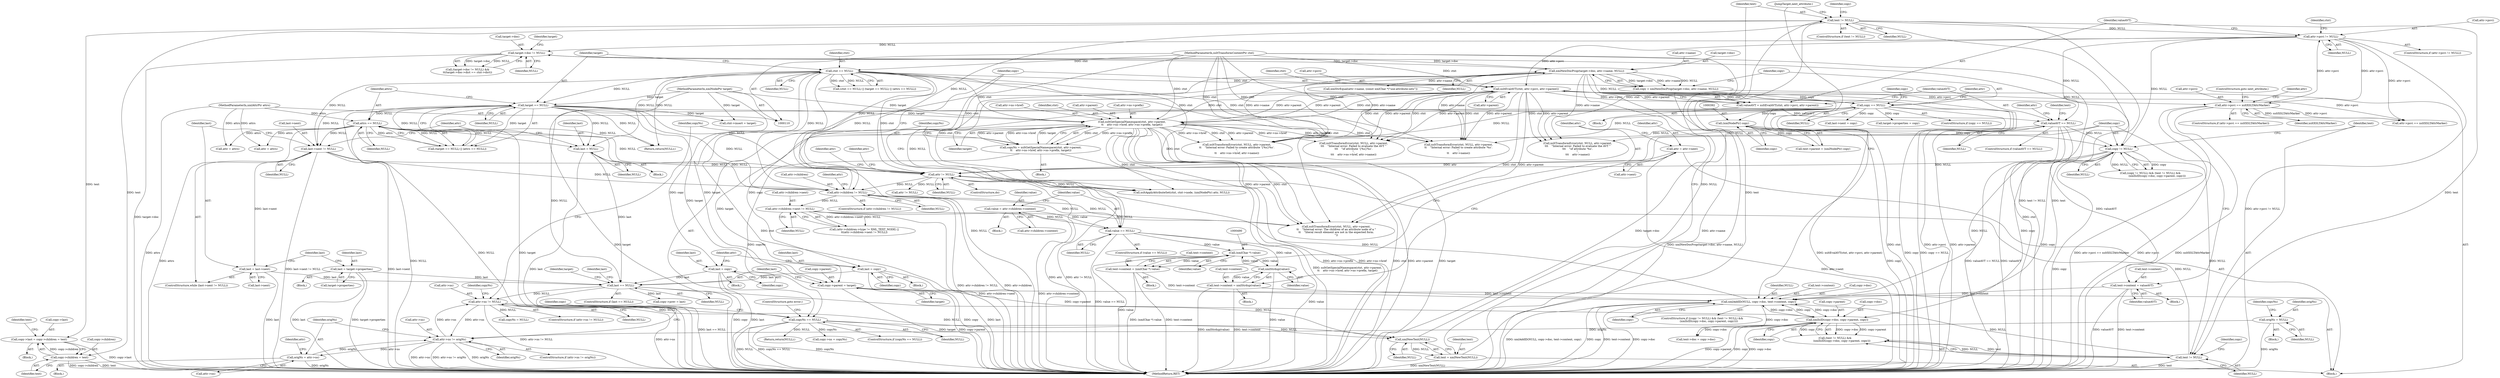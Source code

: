 digraph "0_Chrome_2de493f4a1d48952e09230a0c32ccbd45db973b2@API" {
"1000378" [label="(Call,copy->last = copy->children = text)"];
"1000382" [label="(Call,copy->children = text)"];
"1000374" [label="(Call,text != NULL)"];
"1000369" [label="(Call,text = xmlNewText(NULL))"];
"1000371" [label="(Call,xmlNewText(NULL))"];
"1000291" [label="(Call,last == NULL)"];
"1000177" [label="(Call,last = NULL)"];
"1000139" [label="(Call,attrs == NULL)"];
"1000113" [label="(MethodParameterIn,xmlAttrPtr attrs)"];
"1000136" [label="(Call,target == NULL)"];
"1000112" [label="(MethodParameterIn,xmlNodePtr target)"];
"1000132" [label="(Call,ctxt == NULL)"];
"1000111" [label="(MethodParameterIn,xsltTransformContextPtr ctxt)"];
"1000315" [label="(Call,last = copy)"];
"1000248" [label="(Call,copy == NULL)"];
"1000237" [label="(Call,copy = xmlNewDocProp(target->doc, attr->name, NULL))"];
"1000239" [label="(Call,xmlNewDocProp(target->doc, attr->name, NULL))"];
"1000470" [label="(Call,target->doc != NULL)"];
"1000402" [label="(Call,attr->psvi != NULL)"];
"1000186" [label="(Call,attr->psvi == xsltXSLTAttrMarker)"];
"1000410" [label="(Call,xsltEvalAVT(ctxt, attr->psvi, attr->parent))"];
"1000339" [label="(Call,xsltGetSpecialNamespace(ctxt, attr->parent,\n\t\t    attr->ns->href, attr->ns->prefix, target))"];
"1000233" [label="(Call,value == NULL)"];
"1000225" [label="(Call,value = attr->children->content)"];
"1000209" [label="(Call,attr->children->next != NULL)"];
"1000194" [label="(Call,attr->children != NULL)"];
"1000165" [label="(Call,last->next != NULL)"];
"1000532" [label="(Call,attr != NULL)"];
"1000527" [label="(Call,attr = attr->next)"];
"1000517" [label="(Call,xmlAddID(NULL, copy->doc, text->content, copy))"];
"1000502" [label="(Call,copy != NULL)"];
"1000391" [label="(Call,(xmlNodePtr) copy)"];
"1000419" [label="(Call,valueAVT == NULL)"];
"1000408" [label="(Call,valueAVT = xsltEvalAVT(ctxt, attr->psvi, attr->parent))"];
"1000506" [label="(Call,text != NULL)"];
"1000509" [label="(Call,xmlIsID(copy->doc, copy->parent, copy))"];
"1000285" [label="(Call,copy->parent = target)"];
"1000485" [label="(Call,text->content = (xmlChar *) value)"];
"1000489" [label="(Call,(xmlChar *) value)"];
"1000498" [label="(Call,xmlStrdup(value))"];
"1000458" [label="(Call,text->content = valueAVT)"];
"1000494" [label="(Call,text->content = xmlStrdup(value))"];
"1000159" [label="(Call,last = target->properties)"];
"1000300" [label="(Call,last = copy)"];
"1000170" [label="(Call,last = last->next)"];
"1000356" [label="(Call,copyNs == NULL)"];
"1000337" [label="(Call,copyNs = xsltGetSpecialNamespace(ctxt, attr->parent,\n\t\t    attr->ns->href, attr->ns->prefix, target))"];
"1000331" [label="(Call,attr->ns != NULL)"];
"1000319" [label="(Call,attr->ns != origNs)"];
"1000325" [label="(Call,origNs = attr->ns)"];
"1000121" [label="(Call,origNs = NULL)"];
"1000292" [label="(Identifier,last)"];
"1000509" [label="(Call,xmlIsID(copy->doc, copy->parent, copy))"];
"1000326" [label="(Identifier,origNs)"];
"1000467" [label="(Identifier,ctxt)"];
"1000486" [label="(Call,text->content)"];
"1000445" [label="(Call,xsltTransformError(ctxt, NULL, attr->parent,\n\t\t\t    \"Internal error: Failed to evaluate the AVT \"\n\t\t\t    \"of attribute '%s'.\n\",\n\t\t\t    attr->name))"];
"1000243" [label="(Call,attr->name)"];
"1000315" [label="(Call,last = copy)"];
"1000349" [label="(Call,attr->ns->prefix)"];
"1000462" [label="(Identifier,valueAVT)"];
"1000362" [label="(Identifier,copyNs)"];
"1000186" [label="(Call,attr->psvi == xsltXSLTAttrMarker)"];
"1000257" [label="(Call,xsltTransformError(ctxt, NULL, attr->parent,\n\t\t    \"Internal error: Failed to create attribute '{%s}%s'.\n\",\n\t\t    attr->ns->href, attr->name))"];
"1000232" [label="(ControlStructure,if (value == NULL))"];
"1000522" [label="(Call,text->content)"];
"1000137" [label="(Identifier,target)"];
"1000386" [label="(Identifier,text)"];
"1000373" [label="(ControlStructure,if (text != NULL))"];
"1000380" [label="(Identifier,copy)"];
"1000498" [label="(Call,xmlStrdup(value))"];
"1000301" [label="(Identifier,last)"];
"1000141" [label="(Identifier,NULL)"];
"1000505" [label="(Call,(text != NULL) &&\n                (xmlIsID(copy->doc, copy->parent, copy)))"];
"1000181" [label="(Identifier,attr)"];
"1000210" [label="(Call,attr->children->next)"];
"1000290" [label="(ControlStructure,if (last == NULL))"];
"1000494" [label="(Call,text->content = xmlStrdup(value))"];
"1000460" [label="(Identifier,text)"];
"1000511" [label="(Identifier,copy)"];
"1000178" [label="(Identifier,last)"];
"1000402" [label="(Call,attr->psvi != NULL)"];
"1000217" [label="(Call,xsltTransformError(ctxt, NULL, attr->parent,\n\t\t    \"Internal error: The children of an attribute node of a \"\n\t\t    \"literal result element are not in the expected form.\n\"))"];
"1000410" [label="(Call,xsltEvalAVT(ctxt, attr->psvi, attr->parent))"];
"1000240" [label="(Call,target->doc)"];
"1000344" [label="(Call,attr->ns->href)"];
"1000304" [label="(Block,)"];
"1000470" [label="(Call,target->doc != NULL)"];
"1000233" [label="(Call,value == NULL)"];
"1000587" [label="(Return,return(NULL);)"];
"1000195" [label="(Call,attr->children)"];
"1000179" [label="(Identifier,NULL)"];
"1000533" [label="(Identifier,attr)"];
"1000176" [label="(Block,)"];
"1000510" [label="(Call,copy->doc)"];
"1000170" [label="(Call,last = last->next)"];
"1000132" [label="(Call,ctxt == NULL)"];
"1000114" [label="(Block,)"];
"1000234" [label="(Identifier,value)"];
"1000356" [label="(Call,copyNs == NULL)"];
"1000209" [label="(Call,attr->children->next != NULL)"];
"1000484" [label="(Block,)"];
"1000379" [label="(Call,copy->last)"];
"1000123" [label="(Identifier,NULL)"];
"1000227" [label="(Call,attr->children->content)"];
"1000325" [label="(Call,origNs = attr->ns)"];
"1000126" [label="(Identifier,copyNs)"];
"1000503" [label="(Identifier,copy)"];
"1000287" [label="(Identifier,copy)"];
"1000321" [label="(Identifier,attr)"];
"1000319" [label="(Call,attr->ns != origNs)"];
"1000247" [label="(ControlStructure,if (copy == NULL))"];
"1000495" [label="(Call,text->content)"];
"1000401" [label="(ControlStructure,if (attr->psvi != NULL))"];
"1000335" [label="(Identifier,NULL)"];
"1000177" [label="(Call,last = NULL)"];
"1000297" [label="(Identifier,target)"];
"1000371" [label="(Call,xmlNewText(NULL))"];
"1000291" [label="(Call,last == NULL)"];
"1000331" [label="(Call,attr->ns != NULL)"];
"1000215" [label="(Identifier,NULL)"];
"1000513" [label="(Call,copy->parent)"];
"1000167" [label="(Identifier,last)"];
"1000205" [label="(Identifier,attr)"];
"1000248" [label="(Call,copy == NULL)"];
"1000458" [label="(Call,text->content = valueAVT)"];
"1000171" [label="(Identifier,last)"];
"1000527" [label="(Call,attr = attr->next)"];
"1000323" [label="(Identifier,origNs)"];
"1000340" [label="(Identifier,ctxt)"];
"1000161" [label="(Call,target->properties)"];
"1000142" [label="(Return,return(NULL);)"];
"1000406" [label="(Identifier,NULL)"];
"1000164" [label="(ControlStructure,while (last->next != NULL))"];
"1000457" [label="(Block,)"];
"1000136" [label="(Call,target == NULL)"];
"1000160" [label="(Identifier,last)"];
"1000542" [label="(Call,attr->psvi == xsltXSLTAttrMarker)"];
"1000169" [label="(Identifier,NULL)"];
"1000375" [label="(Identifier,text)"];
"1000341" [label="(Call,attr->parent)"];
"1000489" [label="(Call,(xmlChar *) value)"];
"1000407" [label="(Block,)"];
"1000428" [label="(Call,xsltTransformError(ctxt, NULL, attr->parent,\n\t\t\t    \"Internal error: Failed to evaluate the AVT \"\n\t\t\t    \"of attribute '{%s}%s'.\n\",\n\t\t\t    attr->ns->href, attr->name))"];
"1000149" [label="(Call,ctxt->insert = target)"];
"1000383" [label="(Call,copy->children)"];
"1000226" [label="(Identifier,value)"];
"1000547" [label="(Call,xmlStrEqual(attr->name, (const xmlChar *)\"use-attribute-sets\"))"];
"1000192" [label="(ControlStructure,goto next_attribute;)"];
"1000361" [label="(Call,copyNs = NULL)"];
"1000378" [label="(Call,copy->last = copy->children = text)"];
"1000310" [label="(Call,copy->prev = last)"];
"1000425" [label="(Identifier,attr)"];
"1000318" [label="(ControlStructure,if (attr->ns != origNs))"];
"1000285" [label="(Call,copy->parent = target)"];
"1000387" [label="(Call,text->parent = (xmlNodePtr) copy)"];
"1000370" [label="(Identifier,text)"];
"1000250" [label="(Identifier,NULL)"];
"1000330" [label="(ControlStructure,if (attr->ns != NULL))"];
"1000491" [label="(Identifier,value)"];
"1000122" [label="(Identifier,origNs)"];
"1000294" [label="(Block,)"];
"1000366" [label="(Identifier,copy)"];
"1000372" [label="(Identifier,NULL)"];
"1000249" [label="(Identifier,copy)"];
"1000517" [label="(Call,xmlAddID(NULL, copy->doc, text->content, copy))"];
"1000111" [label="(MethodParameterIn,xsltTransformContextPtr ctxt)"];
"1000485" [label="(Call,text->content = (xmlChar *) value)"];
"1000529" [label="(Call,attr->next)"];
"1000535" [label="(Call,attr = attrs)"];
"1000305" [label="(Call,last->next = copy)"];
"1000190" [label="(Identifier,xsltXSLTAttrMarker)"];
"1000474" [label="(Identifier,NULL)"];
"1000359" [label="(ControlStructure,goto error;)"];
"1000337" [label="(Call,copyNs = xsltGetSpecialNamespace(ctxt, attr->parent,\n\t\t    attr->ns->href, attr->ns->prefix, target))"];
"1000536" [label="(Identifier,attr)"];
"1000354" [label="(Identifier,target)"];
"1000289" [label="(Identifier,target)"];
"1000409" [label="(Identifier,valueAVT)"];
"1000376" [label="(Identifier,NULL)"];
"1000183" [label="(ControlStructure,do)"];
"1000393" [label="(Identifier,copy)"];
"1000300" [label="(Call,last = copy)"];
"1000133" [label="(Identifier,ctxt)"];
"1000320" [label="(Call,attr->ns)"];
"1000131" [label="(Call,(ctxt == NULL) || (target == NULL) || (attrs == NULL))"];
"1000421" [label="(Identifier,NULL)"];
"1000532" [label="(Call,attr != NULL)"];
"1000338" [label="(Identifier,copyNs)"];
"1000507" [label="(Identifier,text)"];
"1000525" [label="(Identifier,copy)"];
"1000358" [label="(Identifier,NULL)"];
"1000134" [label="(Identifier,NULL)"];
"1000274" [label="(Call,xsltTransformError(ctxt, NULL, attr->parent,\n\t\t    \"Internal error: Failed to create attribute '%s'.\n\",\n\t\t    attr->name))"];
"1000408" [label="(Call,valueAVT = xsltEvalAVT(ctxt, attr->psvi, attr->parent))"];
"1000420" [label="(Identifier,valueAVT)"];
"1000516" [label="(Identifier,copy)"];
"1000317" [label="(Identifier,copy)"];
"1000336" [label="(Block,)"];
"1000394" [label="(Call,text->doc = copy->doc)"];
"1000158" [label="(Block,)"];
"1000403" [label="(Call,attr->psvi)"];
"1000389" [label="(Identifier,text)"];
"1000121" [label="(Call,origNs = NULL)"];
"1000519" [label="(Call,copy->doc)"];
"1000569" [label="(Call,attr != NULL)"];
"1000369" [label="(Call,text = xmlNewText(NULL))"];
"1000254" [label="(Identifier,attr)"];
"1000364" [label="(Call,copy->ns = copyNs)"];
"1000324" [label="(Block,)"];
"1000327" [label="(Call,attr->ns)"];
"1000139" [label="(Call,attrs == NULL)"];
"1000166" [label="(Call,last->next)"];
"1000188" [label="(Identifier,attr)"];
"1000382" [label="(Call,copy->children = text)"];
"1000307" [label="(Identifier,last)"];
"1000198" [label="(Identifier,NULL)"];
"1000196" [label="(Identifier,attr)"];
"1000355" [label="(ControlStructure,if (copyNs == NULL))"];
"1000374" [label="(Call,text != NULL)"];
"1000526" [label="(JumpTarget,next_attribute:)"];
"1000316" [label="(Identifier,last)"];
"1000500" [label="(ControlStructure,if ((copy != NULL) && (text != NULL) &&\n                (xmlIsID(copy->doc, copy->parent, copy))))"];
"1000246" [label="(Identifier,NULL)"];
"1000411" [label="(Identifier,ctxt)"];
"1000194" [label="(Call,attr->children != NULL)"];
"1000478" [label="(Identifier,target)"];
"1000332" [label="(Call,attr->ns)"];
"1000180" [label="(Call,attr = attrs)"];
"1000225" [label="(Call,value = attr->children->content)"];
"1000518" [label="(Identifier,NULL)"];
"1000295" [label="(Call,target->properties = copy)"];
"1000502" [label="(Call,copy != NULL)"];
"1000140" [label="(Identifier,attrs)"];
"1000499" [label="(Identifier,value)"];
"1000165" [label="(Call,last->next != NULL)"];
"1000286" [label="(Call,copy->parent)"];
"1000113" [label="(MethodParameterIn,xmlAttrPtr attrs)"];
"1000471" [label="(Call,target->doc)"];
"1000184" [label="(Block,)"];
"1000504" [label="(Identifier,NULL)"];
"1000418" [label="(ControlStructure,if (valueAVT == NULL))"];
"1000589" [label="(MethodReturn,RET)"];
"1000135" [label="(Call,(target == NULL) || (attrs == NULL))"];
"1000138" [label="(Identifier,NULL)"];
"1000391" [label="(Call,(xmlNodePtr) copy)"];
"1000501" [label="(Call,(copy != NULL) && (text != NULL) &&\n                (xmlIsID(copy->doc, copy->parent, copy)))"];
"1000419" [label="(Call,valueAVT == NULL)"];
"1000237" [label="(Call,copy = xmlNewDocProp(target->doc, attr->name, NULL))"];
"1000508" [label="(Identifier,NULL)"];
"1000159" [label="(Call,last = target->properties)"];
"1000187" [label="(Call,attr->psvi)"];
"1000506" [label="(Call,text != NULL)"];
"1000377" [label="(Block,)"];
"1000293" [label="(Identifier,NULL)"];
"1000112" [label="(MethodParameterIn,xmlNodePtr target)"];
"1000235" [label="(Identifier,NULL)"];
"1000493" [label="(Block,)"];
"1000238" [label="(Identifier,copy)"];
"1000201" [label="(Call,(attr->children->type != XML_TEXT_NODE) ||\n\t\t(attr->children->next != NULL))"];
"1000528" [label="(Identifier,attr)"];
"1000412" [label="(Call,attr->psvi)"];
"1000469" [label="(Call,(target->doc != NULL) &&\n\t\t(target->doc->dict == ctxt->dict))"];
"1000357" [label="(Identifier,copyNs)"];
"1000333" [label="(Identifier,attr)"];
"1000339" [label="(Call,xsltGetSpecialNamespace(ctxt, attr->parent,\n\t\t    attr->ns->href, attr->ns->prefix, target))"];
"1000415" [label="(Call,attr->parent)"];
"1000459" [label="(Call,text->content)"];
"1000172" [label="(Call,last->next)"];
"1000185" [label="(ControlStructure,if (attr->psvi == xsltXSLTAttrMarker))"];
"1000199" [label="(Block,)"];
"1000193" [label="(ControlStructure,if (attr->children != NULL))"];
"1000534" [label="(Identifier,NULL)"];
"1000302" [label="(Identifier,copy)"];
"1000239" [label="(Call,xmlNewDocProp(target->doc, attr->name, NULL))"];
"1000555" [label="(Call,xsltApplyAttributeSet(ctxt, ctxt->node, (xmlNodePtr) attr, NULL))"];
"1000378" -> "1000377"  [label="AST: "];
"1000378" -> "1000382"  [label="CFG: "];
"1000379" -> "1000378"  [label="AST: "];
"1000382" -> "1000378"  [label="AST: "];
"1000389" -> "1000378"  [label="CFG: "];
"1000378" -> "1000589"  [label="DDG: copy->last"];
"1000382" -> "1000378"  [label="DDG: copy->children"];
"1000374" -> "1000378"  [label="DDG: text"];
"1000382" -> "1000386"  [label="CFG: "];
"1000383" -> "1000382"  [label="AST: "];
"1000386" -> "1000382"  [label="AST: "];
"1000382" -> "1000589"  [label="DDG: copy->children"];
"1000382" -> "1000589"  [label="DDG: text"];
"1000374" -> "1000382"  [label="DDG: text"];
"1000374" -> "1000373"  [label="AST: "];
"1000374" -> "1000376"  [label="CFG: "];
"1000375" -> "1000374"  [label="AST: "];
"1000376" -> "1000374"  [label="AST: "];
"1000380" -> "1000374"  [label="CFG: "];
"1000526" -> "1000374"  [label="CFG: "];
"1000374" -> "1000589"  [label="DDG: text"];
"1000374" -> "1000589"  [label="DDG: text != NULL"];
"1000369" -> "1000374"  [label="DDG: text"];
"1000371" -> "1000374"  [label="DDG: NULL"];
"1000374" -> "1000402"  [label="DDG: NULL"];
"1000374" -> "1000506"  [label="DDG: text"];
"1000374" -> "1000532"  [label="DDG: NULL"];
"1000369" -> "1000184"  [label="AST: "];
"1000369" -> "1000371"  [label="CFG: "];
"1000370" -> "1000369"  [label="AST: "];
"1000371" -> "1000369"  [label="AST: "];
"1000375" -> "1000369"  [label="CFG: "];
"1000369" -> "1000589"  [label="DDG: xmlNewText(NULL)"];
"1000371" -> "1000369"  [label="DDG: NULL"];
"1000371" -> "1000372"  [label="CFG: "];
"1000372" -> "1000371"  [label="AST: "];
"1000291" -> "1000371"  [label="DDG: NULL"];
"1000356" -> "1000371"  [label="DDG: NULL"];
"1000331" -> "1000371"  [label="DDG: NULL"];
"1000291" -> "1000290"  [label="AST: "];
"1000291" -> "1000293"  [label="CFG: "];
"1000292" -> "1000291"  [label="AST: "];
"1000293" -> "1000291"  [label="AST: "];
"1000297" -> "1000291"  [label="CFG: "];
"1000307" -> "1000291"  [label="CFG: "];
"1000291" -> "1000589"  [label="DDG: last == NULL"];
"1000177" -> "1000291"  [label="DDG: last"];
"1000315" -> "1000291"  [label="DDG: last"];
"1000159" -> "1000291"  [label="DDG: last"];
"1000300" -> "1000291"  [label="DDG: last"];
"1000170" -> "1000291"  [label="DDG: last"];
"1000248" -> "1000291"  [label="DDG: NULL"];
"1000291" -> "1000310"  [label="DDG: last"];
"1000291" -> "1000331"  [label="DDG: NULL"];
"1000177" -> "1000176"  [label="AST: "];
"1000177" -> "1000179"  [label="CFG: "];
"1000178" -> "1000177"  [label="AST: "];
"1000179" -> "1000177"  [label="AST: "];
"1000181" -> "1000177"  [label="CFG: "];
"1000177" -> "1000589"  [label="DDG: last"];
"1000139" -> "1000177"  [label="DDG: NULL"];
"1000132" -> "1000177"  [label="DDG: NULL"];
"1000136" -> "1000177"  [label="DDG: NULL"];
"1000139" -> "1000135"  [label="AST: "];
"1000139" -> "1000141"  [label="CFG: "];
"1000140" -> "1000139"  [label="AST: "];
"1000141" -> "1000139"  [label="AST: "];
"1000135" -> "1000139"  [label="CFG: "];
"1000139" -> "1000589"  [label="DDG: NULL"];
"1000139" -> "1000589"  [label="DDG: attrs"];
"1000139" -> "1000135"  [label="DDG: attrs"];
"1000139" -> "1000135"  [label="DDG: NULL"];
"1000113" -> "1000139"  [label="DDG: attrs"];
"1000136" -> "1000139"  [label="DDG: NULL"];
"1000139" -> "1000142"  [label="DDG: NULL"];
"1000139" -> "1000165"  [label="DDG: NULL"];
"1000139" -> "1000180"  [label="DDG: attrs"];
"1000139" -> "1000194"  [label="DDG: NULL"];
"1000139" -> "1000532"  [label="DDG: NULL"];
"1000139" -> "1000535"  [label="DDG: attrs"];
"1000113" -> "1000110"  [label="AST: "];
"1000113" -> "1000589"  [label="DDG: attrs"];
"1000113" -> "1000180"  [label="DDG: attrs"];
"1000113" -> "1000535"  [label="DDG: attrs"];
"1000136" -> "1000135"  [label="AST: "];
"1000136" -> "1000138"  [label="CFG: "];
"1000137" -> "1000136"  [label="AST: "];
"1000138" -> "1000136"  [label="AST: "];
"1000140" -> "1000136"  [label="CFG: "];
"1000135" -> "1000136"  [label="CFG: "];
"1000136" -> "1000589"  [label="DDG: NULL"];
"1000136" -> "1000589"  [label="DDG: target"];
"1000136" -> "1000135"  [label="DDG: target"];
"1000136" -> "1000135"  [label="DDG: NULL"];
"1000112" -> "1000136"  [label="DDG: target"];
"1000132" -> "1000136"  [label="DDG: NULL"];
"1000136" -> "1000142"  [label="DDG: NULL"];
"1000136" -> "1000149"  [label="DDG: target"];
"1000136" -> "1000165"  [label="DDG: NULL"];
"1000136" -> "1000194"  [label="DDG: NULL"];
"1000136" -> "1000285"  [label="DDG: target"];
"1000136" -> "1000339"  [label="DDG: target"];
"1000136" -> "1000532"  [label="DDG: NULL"];
"1000112" -> "1000110"  [label="AST: "];
"1000112" -> "1000589"  [label="DDG: target"];
"1000112" -> "1000149"  [label="DDG: target"];
"1000112" -> "1000285"  [label="DDG: target"];
"1000112" -> "1000339"  [label="DDG: target"];
"1000132" -> "1000131"  [label="AST: "];
"1000132" -> "1000134"  [label="CFG: "];
"1000133" -> "1000132"  [label="AST: "];
"1000134" -> "1000132"  [label="AST: "];
"1000137" -> "1000132"  [label="CFG: "];
"1000131" -> "1000132"  [label="CFG: "];
"1000132" -> "1000589"  [label="DDG: NULL"];
"1000132" -> "1000589"  [label="DDG: ctxt"];
"1000132" -> "1000131"  [label="DDG: ctxt"];
"1000132" -> "1000131"  [label="DDG: NULL"];
"1000111" -> "1000132"  [label="DDG: ctxt"];
"1000132" -> "1000142"  [label="DDG: NULL"];
"1000132" -> "1000165"  [label="DDG: NULL"];
"1000132" -> "1000194"  [label="DDG: NULL"];
"1000132" -> "1000217"  [label="DDG: ctxt"];
"1000132" -> "1000257"  [label="DDG: ctxt"];
"1000132" -> "1000274"  [label="DDG: ctxt"];
"1000132" -> "1000339"  [label="DDG: ctxt"];
"1000132" -> "1000410"  [label="DDG: ctxt"];
"1000132" -> "1000532"  [label="DDG: NULL"];
"1000132" -> "1000555"  [label="DDG: ctxt"];
"1000111" -> "1000110"  [label="AST: "];
"1000111" -> "1000589"  [label="DDG: ctxt"];
"1000111" -> "1000217"  [label="DDG: ctxt"];
"1000111" -> "1000257"  [label="DDG: ctxt"];
"1000111" -> "1000274"  [label="DDG: ctxt"];
"1000111" -> "1000339"  [label="DDG: ctxt"];
"1000111" -> "1000410"  [label="DDG: ctxt"];
"1000111" -> "1000428"  [label="DDG: ctxt"];
"1000111" -> "1000445"  [label="DDG: ctxt"];
"1000111" -> "1000555"  [label="DDG: ctxt"];
"1000315" -> "1000304"  [label="AST: "];
"1000315" -> "1000317"  [label="CFG: "];
"1000316" -> "1000315"  [label="AST: "];
"1000317" -> "1000315"  [label="AST: "];
"1000321" -> "1000315"  [label="CFG: "];
"1000315" -> "1000589"  [label="DDG: last"];
"1000315" -> "1000589"  [label="DDG: copy"];
"1000248" -> "1000315"  [label="DDG: copy"];
"1000248" -> "1000247"  [label="AST: "];
"1000248" -> "1000250"  [label="CFG: "];
"1000249" -> "1000248"  [label="AST: "];
"1000250" -> "1000248"  [label="AST: "];
"1000254" -> "1000248"  [label="CFG: "];
"1000287" -> "1000248"  [label="CFG: "];
"1000248" -> "1000589"  [label="DDG: copy == NULL"];
"1000248" -> "1000589"  [label="DDG: copy"];
"1000237" -> "1000248"  [label="DDG: copy"];
"1000239" -> "1000248"  [label="DDG: NULL"];
"1000248" -> "1000257"  [label="DDG: NULL"];
"1000248" -> "1000274"  [label="DDG: NULL"];
"1000248" -> "1000295"  [label="DDG: copy"];
"1000248" -> "1000300"  [label="DDG: copy"];
"1000248" -> "1000305"  [label="DDG: copy"];
"1000248" -> "1000391"  [label="DDG: copy"];
"1000237" -> "1000184"  [label="AST: "];
"1000237" -> "1000239"  [label="CFG: "];
"1000238" -> "1000237"  [label="AST: "];
"1000239" -> "1000237"  [label="AST: "];
"1000249" -> "1000237"  [label="CFG: "];
"1000237" -> "1000589"  [label="DDG: xmlNewDocProp(target->doc, attr->name, NULL)"];
"1000239" -> "1000237"  [label="DDG: target->doc"];
"1000239" -> "1000237"  [label="DDG: attr->name"];
"1000239" -> "1000237"  [label="DDG: NULL"];
"1000239" -> "1000246"  [label="CFG: "];
"1000240" -> "1000239"  [label="AST: "];
"1000243" -> "1000239"  [label="AST: "];
"1000246" -> "1000239"  [label="AST: "];
"1000239" -> "1000589"  [label="DDG: target->doc"];
"1000239" -> "1000589"  [label="DDG: attr->name"];
"1000470" -> "1000239"  [label="DDG: target->doc"];
"1000233" -> "1000239"  [label="DDG: NULL"];
"1000194" -> "1000239"  [label="DDG: NULL"];
"1000239" -> "1000257"  [label="DDG: attr->name"];
"1000239" -> "1000274"  [label="DDG: attr->name"];
"1000239" -> "1000428"  [label="DDG: attr->name"];
"1000239" -> "1000445"  [label="DDG: attr->name"];
"1000239" -> "1000470"  [label="DDG: target->doc"];
"1000239" -> "1000547"  [label="DDG: attr->name"];
"1000470" -> "1000469"  [label="AST: "];
"1000470" -> "1000474"  [label="CFG: "];
"1000471" -> "1000470"  [label="AST: "];
"1000474" -> "1000470"  [label="AST: "];
"1000478" -> "1000470"  [label="CFG: "];
"1000469" -> "1000470"  [label="CFG: "];
"1000470" -> "1000589"  [label="DDG: target->doc"];
"1000470" -> "1000469"  [label="DDG: target->doc"];
"1000470" -> "1000469"  [label="DDG: NULL"];
"1000402" -> "1000470"  [label="DDG: NULL"];
"1000470" -> "1000502"  [label="DDG: NULL"];
"1000402" -> "1000401"  [label="AST: "];
"1000402" -> "1000406"  [label="CFG: "];
"1000403" -> "1000402"  [label="AST: "];
"1000406" -> "1000402"  [label="AST: "];
"1000409" -> "1000402"  [label="CFG: "];
"1000467" -> "1000402"  [label="CFG: "];
"1000402" -> "1000589"  [label="DDG: attr->psvi != NULL"];
"1000402" -> "1000186"  [label="DDG: attr->psvi"];
"1000186" -> "1000402"  [label="DDG: attr->psvi"];
"1000402" -> "1000410"  [label="DDG: attr->psvi"];
"1000402" -> "1000419"  [label="DDG: NULL"];
"1000402" -> "1000502"  [label="DDG: NULL"];
"1000402" -> "1000542"  [label="DDG: attr->psvi"];
"1000186" -> "1000185"  [label="AST: "];
"1000186" -> "1000190"  [label="CFG: "];
"1000187" -> "1000186"  [label="AST: "];
"1000190" -> "1000186"  [label="AST: "];
"1000192" -> "1000186"  [label="CFG: "];
"1000196" -> "1000186"  [label="CFG: "];
"1000186" -> "1000589"  [label="DDG: attr->psvi == xsltXSLTAttrMarker"];
"1000186" -> "1000589"  [label="DDG: attr->psvi"];
"1000186" -> "1000589"  [label="DDG: xsltXSLTAttrMarker"];
"1000410" -> "1000186"  [label="DDG: attr->psvi"];
"1000186" -> "1000542"  [label="DDG: attr->psvi"];
"1000186" -> "1000542"  [label="DDG: xsltXSLTAttrMarker"];
"1000410" -> "1000408"  [label="AST: "];
"1000410" -> "1000415"  [label="CFG: "];
"1000411" -> "1000410"  [label="AST: "];
"1000412" -> "1000410"  [label="AST: "];
"1000415" -> "1000410"  [label="AST: "];
"1000408" -> "1000410"  [label="CFG: "];
"1000410" -> "1000589"  [label="DDG: ctxt"];
"1000410" -> "1000589"  [label="DDG: attr->psvi"];
"1000410" -> "1000589"  [label="DDG: attr->parent"];
"1000410" -> "1000217"  [label="DDG: ctxt"];
"1000410" -> "1000217"  [label="DDG: attr->parent"];
"1000410" -> "1000257"  [label="DDG: ctxt"];
"1000410" -> "1000257"  [label="DDG: attr->parent"];
"1000410" -> "1000274"  [label="DDG: ctxt"];
"1000410" -> "1000274"  [label="DDG: attr->parent"];
"1000410" -> "1000339"  [label="DDG: ctxt"];
"1000410" -> "1000339"  [label="DDG: attr->parent"];
"1000410" -> "1000408"  [label="DDG: ctxt"];
"1000410" -> "1000408"  [label="DDG: attr->psvi"];
"1000410" -> "1000408"  [label="DDG: attr->parent"];
"1000339" -> "1000410"  [label="DDG: ctxt"];
"1000339" -> "1000410"  [label="DDG: attr->parent"];
"1000410" -> "1000428"  [label="DDG: ctxt"];
"1000410" -> "1000428"  [label="DDG: attr->parent"];
"1000410" -> "1000445"  [label="DDG: ctxt"];
"1000410" -> "1000445"  [label="DDG: attr->parent"];
"1000410" -> "1000542"  [label="DDG: attr->psvi"];
"1000410" -> "1000555"  [label="DDG: ctxt"];
"1000339" -> "1000337"  [label="AST: "];
"1000339" -> "1000354"  [label="CFG: "];
"1000340" -> "1000339"  [label="AST: "];
"1000341" -> "1000339"  [label="AST: "];
"1000344" -> "1000339"  [label="AST: "];
"1000349" -> "1000339"  [label="AST: "];
"1000354" -> "1000339"  [label="AST: "];
"1000337" -> "1000339"  [label="CFG: "];
"1000339" -> "1000589"  [label="DDG: attr->ns->prefix"];
"1000339" -> "1000589"  [label="DDG: attr->ns->href"];
"1000339" -> "1000589"  [label="DDG: ctxt"];
"1000339" -> "1000589"  [label="DDG: target"];
"1000339" -> "1000589"  [label="DDG: attr->parent"];
"1000339" -> "1000217"  [label="DDG: ctxt"];
"1000339" -> "1000217"  [label="DDG: attr->parent"];
"1000339" -> "1000257"  [label="DDG: ctxt"];
"1000339" -> "1000257"  [label="DDG: attr->parent"];
"1000339" -> "1000257"  [label="DDG: attr->ns->href"];
"1000339" -> "1000274"  [label="DDG: ctxt"];
"1000339" -> "1000274"  [label="DDG: attr->parent"];
"1000339" -> "1000285"  [label="DDG: target"];
"1000339" -> "1000337"  [label="DDG: ctxt"];
"1000339" -> "1000337"  [label="DDG: attr->ns->prefix"];
"1000339" -> "1000337"  [label="DDG: attr->parent"];
"1000339" -> "1000337"  [label="DDG: attr->ns->href"];
"1000339" -> "1000337"  [label="DDG: target"];
"1000339" -> "1000428"  [label="DDG: attr->ns->href"];
"1000339" -> "1000555"  [label="DDG: ctxt"];
"1000233" -> "1000232"  [label="AST: "];
"1000233" -> "1000235"  [label="CFG: "];
"1000234" -> "1000233"  [label="AST: "];
"1000235" -> "1000233"  [label="AST: "];
"1000238" -> "1000233"  [label="CFG: "];
"1000233" -> "1000589"  [label="DDG: value == NULL"];
"1000233" -> "1000589"  [label="DDG: value"];
"1000225" -> "1000233"  [label="DDG: value"];
"1000209" -> "1000233"  [label="DDG: NULL"];
"1000194" -> "1000233"  [label="DDG: NULL"];
"1000233" -> "1000489"  [label="DDG: value"];
"1000233" -> "1000498"  [label="DDG: value"];
"1000225" -> "1000199"  [label="AST: "];
"1000225" -> "1000227"  [label="CFG: "];
"1000226" -> "1000225"  [label="AST: "];
"1000227" -> "1000225"  [label="AST: "];
"1000234" -> "1000225"  [label="CFG: "];
"1000225" -> "1000589"  [label="DDG: attr->children->content"];
"1000209" -> "1000201"  [label="AST: "];
"1000209" -> "1000215"  [label="CFG: "];
"1000210" -> "1000209"  [label="AST: "];
"1000215" -> "1000209"  [label="AST: "];
"1000201" -> "1000209"  [label="CFG: "];
"1000209" -> "1000589"  [label="DDG: attr->children->next"];
"1000209" -> "1000201"  [label="DDG: attr->children->next"];
"1000209" -> "1000201"  [label="DDG: NULL"];
"1000194" -> "1000209"  [label="DDG: NULL"];
"1000209" -> "1000217"  [label="DDG: NULL"];
"1000194" -> "1000193"  [label="AST: "];
"1000194" -> "1000198"  [label="CFG: "];
"1000195" -> "1000194"  [label="AST: "];
"1000198" -> "1000194"  [label="AST: "];
"1000205" -> "1000194"  [label="CFG: "];
"1000238" -> "1000194"  [label="CFG: "];
"1000194" -> "1000589"  [label="DDG: attr->children != NULL"];
"1000194" -> "1000589"  [label="DDG: attr->children"];
"1000165" -> "1000194"  [label="DDG: NULL"];
"1000532" -> "1000194"  [label="DDG: NULL"];
"1000194" -> "1000217"  [label="DDG: NULL"];
"1000165" -> "1000164"  [label="AST: "];
"1000165" -> "1000169"  [label="CFG: "];
"1000166" -> "1000165"  [label="AST: "];
"1000169" -> "1000165"  [label="AST: "];
"1000171" -> "1000165"  [label="CFG: "];
"1000181" -> "1000165"  [label="CFG: "];
"1000165" -> "1000589"  [label="DDG: last->next"];
"1000165" -> "1000589"  [label="DDG: last->next != NULL"];
"1000165" -> "1000170"  [label="DDG: last->next"];
"1000165" -> "1000532"  [label="DDG: NULL"];
"1000532" -> "1000183"  [label="AST: "];
"1000532" -> "1000534"  [label="CFG: "];
"1000533" -> "1000532"  [label="AST: "];
"1000534" -> "1000532"  [label="AST: "];
"1000188" -> "1000532"  [label="CFG: "];
"1000536" -> "1000532"  [label="CFG: "];
"1000532" -> "1000589"  [label="DDG: attr"];
"1000532" -> "1000589"  [label="DDG: attr != NULL"];
"1000527" -> "1000532"  [label="DDG: attr"];
"1000517" -> "1000532"  [label="DDG: NULL"];
"1000502" -> "1000532"  [label="DDG: NULL"];
"1000506" -> "1000532"  [label="DDG: NULL"];
"1000532" -> "1000555"  [label="DDG: NULL"];
"1000532" -> "1000569"  [label="DDG: NULL"];
"1000527" -> "1000184"  [label="AST: "];
"1000527" -> "1000529"  [label="CFG: "];
"1000528" -> "1000527"  [label="AST: "];
"1000529" -> "1000527"  [label="AST: "];
"1000533" -> "1000527"  [label="CFG: "];
"1000527" -> "1000589"  [label="DDG: attr->next"];
"1000517" -> "1000500"  [label="AST: "];
"1000517" -> "1000525"  [label="CFG: "];
"1000518" -> "1000517"  [label="AST: "];
"1000519" -> "1000517"  [label="AST: "];
"1000522" -> "1000517"  [label="AST: "];
"1000525" -> "1000517"  [label="AST: "];
"1000526" -> "1000517"  [label="CFG: "];
"1000517" -> "1000589"  [label="DDG: copy"];
"1000517" -> "1000589"  [label="DDG: text->content"];
"1000517" -> "1000589"  [label="DDG: copy->doc"];
"1000517" -> "1000589"  [label="DDG: xmlAddID(NULL, copy->doc, text->content, copy)"];
"1000517" -> "1000394"  [label="DDG: copy->doc"];
"1000517" -> "1000509"  [label="DDG: copy->doc"];
"1000502" -> "1000517"  [label="DDG: NULL"];
"1000502" -> "1000517"  [label="DDG: copy"];
"1000506" -> "1000517"  [label="DDG: NULL"];
"1000509" -> "1000517"  [label="DDG: copy->doc"];
"1000509" -> "1000517"  [label="DDG: copy"];
"1000485" -> "1000517"  [label="DDG: text->content"];
"1000458" -> "1000517"  [label="DDG: text->content"];
"1000494" -> "1000517"  [label="DDG: text->content"];
"1000502" -> "1000501"  [label="AST: "];
"1000502" -> "1000504"  [label="CFG: "];
"1000503" -> "1000502"  [label="AST: "];
"1000504" -> "1000502"  [label="AST: "];
"1000507" -> "1000502"  [label="CFG: "];
"1000501" -> "1000502"  [label="CFG: "];
"1000502" -> "1000589"  [label="DDG: copy"];
"1000502" -> "1000501"  [label="DDG: copy"];
"1000502" -> "1000501"  [label="DDG: NULL"];
"1000391" -> "1000502"  [label="DDG: copy"];
"1000419" -> "1000502"  [label="DDG: NULL"];
"1000502" -> "1000506"  [label="DDG: NULL"];
"1000502" -> "1000509"  [label="DDG: copy"];
"1000391" -> "1000387"  [label="AST: "];
"1000391" -> "1000393"  [label="CFG: "];
"1000392" -> "1000391"  [label="AST: "];
"1000393" -> "1000391"  [label="AST: "];
"1000387" -> "1000391"  [label="CFG: "];
"1000391" -> "1000589"  [label="DDG: copy"];
"1000391" -> "1000387"  [label="DDG: copy"];
"1000419" -> "1000418"  [label="AST: "];
"1000419" -> "1000421"  [label="CFG: "];
"1000420" -> "1000419"  [label="AST: "];
"1000421" -> "1000419"  [label="AST: "];
"1000425" -> "1000419"  [label="CFG: "];
"1000460" -> "1000419"  [label="CFG: "];
"1000419" -> "1000589"  [label="DDG: valueAVT"];
"1000419" -> "1000589"  [label="DDG: valueAVT == NULL"];
"1000408" -> "1000419"  [label="DDG: valueAVT"];
"1000419" -> "1000428"  [label="DDG: NULL"];
"1000419" -> "1000445"  [label="DDG: NULL"];
"1000419" -> "1000458"  [label="DDG: valueAVT"];
"1000408" -> "1000407"  [label="AST: "];
"1000409" -> "1000408"  [label="AST: "];
"1000420" -> "1000408"  [label="CFG: "];
"1000408" -> "1000589"  [label="DDG: xsltEvalAVT(ctxt, attr->psvi, attr->parent)"];
"1000506" -> "1000505"  [label="AST: "];
"1000506" -> "1000508"  [label="CFG: "];
"1000507" -> "1000506"  [label="AST: "];
"1000508" -> "1000506"  [label="AST: "];
"1000511" -> "1000506"  [label="CFG: "];
"1000505" -> "1000506"  [label="CFG: "];
"1000506" -> "1000589"  [label="DDG: text"];
"1000506" -> "1000505"  [label="DDG: text"];
"1000506" -> "1000505"  [label="DDG: NULL"];
"1000509" -> "1000505"  [label="AST: "];
"1000509" -> "1000516"  [label="CFG: "];
"1000510" -> "1000509"  [label="AST: "];
"1000513" -> "1000509"  [label="AST: "];
"1000516" -> "1000509"  [label="AST: "];
"1000505" -> "1000509"  [label="CFG: "];
"1000509" -> "1000589"  [label="DDG: copy->parent"];
"1000509" -> "1000589"  [label="DDG: copy"];
"1000509" -> "1000589"  [label="DDG: copy->doc"];
"1000509" -> "1000394"  [label="DDG: copy->doc"];
"1000509" -> "1000505"  [label="DDG: copy->doc"];
"1000509" -> "1000505"  [label="DDG: copy->parent"];
"1000509" -> "1000505"  [label="DDG: copy"];
"1000285" -> "1000509"  [label="DDG: copy->parent"];
"1000285" -> "1000184"  [label="AST: "];
"1000285" -> "1000289"  [label="CFG: "];
"1000286" -> "1000285"  [label="AST: "];
"1000289" -> "1000285"  [label="AST: "];
"1000292" -> "1000285"  [label="CFG: "];
"1000285" -> "1000589"  [label="DDG: copy->parent"];
"1000285" -> "1000589"  [label="DDG: target"];
"1000485" -> "1000484"  [label="AST: "];
"1000485" -> "1000489"  [label="CFG: "];
"1000486" -> "1000485"  [label="AST: "];
"1000489" -> "1000485"  [label="AST: "];
"1000503" -> "1000485"  [label="CFG: "];
"1000485" -> "1000589"  [label="DDG: text->content"];
"1000485" -> "1000589"  [label="DDG: (xmlChar *) value"];
"1000489" -> "1000485"  [label="DDG: value"];
"1000489" -> "1000491"  [label="CFG: "];
"1000490" -> "1000489"  [label="AST: "];
"1000491" -> "1000489"  [label="AST: "];
"1000489" -> "1000589"  [label="DDG: value"];
"1000498" -> "1000489"  [label="DDG: value"];
"1000489" -> "1000498"  [label="DDG: value"];
"1000498" -> "1000494"  [label="AST: "];
"1000498" -> "1000499"  [label="CFG: "];
"1000499" -> "1000498"  [label="AST: "];
"1000494" -> "1000498"  [label="CFG: "];
"1000498" -> "1000589"  [label="DDG: value"];
"1000498" -> "1000494"  [label="DDG: value"];
"1000458" -> "1000457"  [label="AST: "];
"1000458" -> "1000462"  [label="CFG: "];
"1000459" -> "1000458"  [label="AST: "];
"1000462" -> "1000458"  [label="AST: "];
"1000503" -> "1000458"  [label="CFG: "];
"1000458" -> "1000589"  [label="DDG: text->content"];
"1000458" -> "1000589"  [label="DDG: valueAVT"];
"1000494" -> "1000493"  [label="AST: "];
"1000495" -> "1000494"  [label="AST: "];
"1000503" -> "1000494"  [label="CFG: "];
"1000494" -> "1000589"  [label="DDG: xmlStrdup(value)"];
"1000494" -> "1000589"  [label="DDG: text->content"];
"1000159" -> "1000158"  [label="AST: "];
"1000159" -> "1000161"  [label="CFG: "];
"1000160" -> "1000159"  [label="AST: "];
"1000161" -> "1000159"  [label="AST: "];
"1000167" -> "1000159"  [label="CFG: "];
"1000159" -> "1000589"  [label="DDG: last"];
"1000159" -> "1000589"  [label="DDG: target->properties"];
"1000300" -> "1000294"  [label="AST: "];
"1000300" -> "1000302"  [label="CFG: "];
"1000301" -> "1000300"  [label="AST: "];
"1000302" -> "1000300"  [label="AST: "];
"1000321" -> "1000300"  [label="CFG: "];
"1000300" -> "1000589"  [label="DDG: last"];
"1000300" -> "1000589"  [label="DDG: copy"];
"1000170" -> "1000164"  [label="AST: "];
"1000170" -> "1000172"  [label="CFG: "];
"1000171" -> "1000170"  [label="AST: "];
"1000172" -> "1000170"  [label="AST: "];
"1000167" -> "1000170"  [label="CFG: "];
"1000170" -> "1000589"  [label="DDG: last"];
"1000356" -> "1000355"  [label="AST: "];
"1000356" -> "1000358"  [label="CFG: "];
"1000357" -> "1000356"  [label="AST: "];
"1000358" -> "1000356"  [label="AST: "];
"1000359" -> "1000356"  [label="CFG: "];
"1000366" -> "1000356"  [label="CFG: "];
"1000356" -> "1000589"  [label="DDG: copyNs == NULL"];
"1000356" -> "1000589"  [label="DDG: copyNs"];
"1000356" -> "1000589"  [label="DDG: NULL"];
"1000337" -> "1000356"  [label="DDG: copyNs"];
"1000331" -> "1000356"  [label="DDG: NULL"];
"1000356" -> "1000364"  [label="DDG: copyNs"];
"1000356" -> "1000587"  [label="DDG: NULL"];
"1000337" -> "1000336"  [label="AST: "];
"1000338" -> "1000337"  [label="AST: "];
"1000357" -> "1000337"  [label="CFG: "];
"1000337" -> "1000589"  [label="DDG: xsltGetSpecialNamespace(ctxt, attr->parent,\n\t\t    attr->ns->href, attr->ns->prefix, target)"];
"1000331" -> "1000330"  [label="AST: "];
"1000331" -> "1000335"  [label="CFG: "];
"1000332" -> "1000331"  [label="AST: "];
"1000335" -> "1000331"  [label="AST: "];
"1000338" -> "1000331"  [label="CFG: "];
"1000362" -> "1000331"  [label="CFG: "];
"1000331" -> "1000589"  [label="DDG: attr->ns != NULL"];
"1000331" -> "1000589"  [label="DDG: attr->ns"];
"1000331" -> "1000319"  [label="DDG: attr->ns"];
"1000319" -> "1000331"  [label="DDG: attr->ns"];
"1000331" -> "1000361"  [label="DDG: NULL"];
"1000319" -> "1000318"  [label="AST: "];
"1000319" -> "1000323"  [label="CFG: "];
"1000320" -> "1000319"  [label="AST: "];
"1000323" -> "1000319"  [label="AST: "];
"1000326" -> "1000319"  [label="CFG: "];
"1000366" -> "1000319"  [label="CFG: "];
"1000319" -> "1000589"  [label="DDG: attr->ns != origNs"];
"1000319" -> "1000589"  [label="DDG: origNs"];
"1000319" -> "1000589"  [label="DDG: attr->ns"];
"1000325" -> "1000319"  [label="DDG: origNs"];
"1000121" -> "1000319"  [label="DDG: origNs"];
"1000319" -> "1000325"  [label="DDG: attr->ns"];
"1000325" -> "1000324"  [label="AST: "];
"1000325" -> "1000327"  [label="CFG: "];
"1000326" -> "1000325"  [label="AST: "];
"1000327" -> "1000325"  [label="AST: "];
"1000333" -> "1000325"  [label="CFG: "];
"1000325" -> "1000589"  [label="DDG: origNs"];
"1000121" -> "1000114"  [label="AST: "];
"1000121" -> "1000123"  [label="CFG: "];
"1000122" -> "1000121"  [label="AST: "];
"1000123" -> "1000121"  [label="AST: "];
"1000126" -> "1000121"  [label="CFG: "];
"1000121" -> "1000589"  [label="DDG: origNs"];
}

